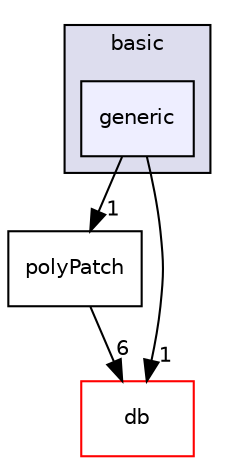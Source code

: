 digraph "src/OpenFOAM/meshes/polyMesh/polyPatches/basic/generic" {
  bgcolor=transparent;
  compound=true
  node [ fontsize="10", fontname="Helvetica"];
  edge [ labelfontsize="10", labelfontname="Helvetica"];
  subgraph clusterdir_c9c78bb8b3facc20391427dbd62674be {
    graph [ bgcolor="#ddddee", pencolor="black", label="basic" fontname="Helvetica", fontsize="10", URL="dir_c9c78bb8b3facc20391427dbd62674be.html"]
  dir_6e7c8bdc4873a58c275f36eca8514fc2 [shape=box, label="generic", style="filled", fillcolor="#eeeeff", pencolor="black", URL="dir_6e7c8bdc4873a58c275f36eca8514fc2.html"];
  }
  dir_e00799da7fb4d299a4bc01389c26736d [shape=box label="polyPatch" URL="dir_e00799da7fb4d299a4bc01389c26736d.html"];
  dir_63c634f7a7cfd679ac26c67fb30fc32f [shape=box label="db" color="red" URL="dir_63c634f7a7cfd679ac26c67fb30fc32f.html"];
  dir_6e7c8bdc4873a58c275f36eca8514fc2->dir_e00799da7fb4d299a4bc01389c26736d [headlabel="1", labeldistance=1.5 headhref="dir_002287_002301.html"];
  dir_6e7c8bdc4873a58c275f36eca8514fc2->dir_63c634f7a7cfd679ac26c67fb30fc32f [headlabel="1", labeldistance=1.5 headhref="dir_002287_001954.html"];
  dir_e00799da7fb4d299a4bc01389c26736d->dir_63c634f7a7cfd679ac26c67fb30fc32f [headlabel="6", labeldistance=1.5 headhref="dir_002301_001954.html"];
}
